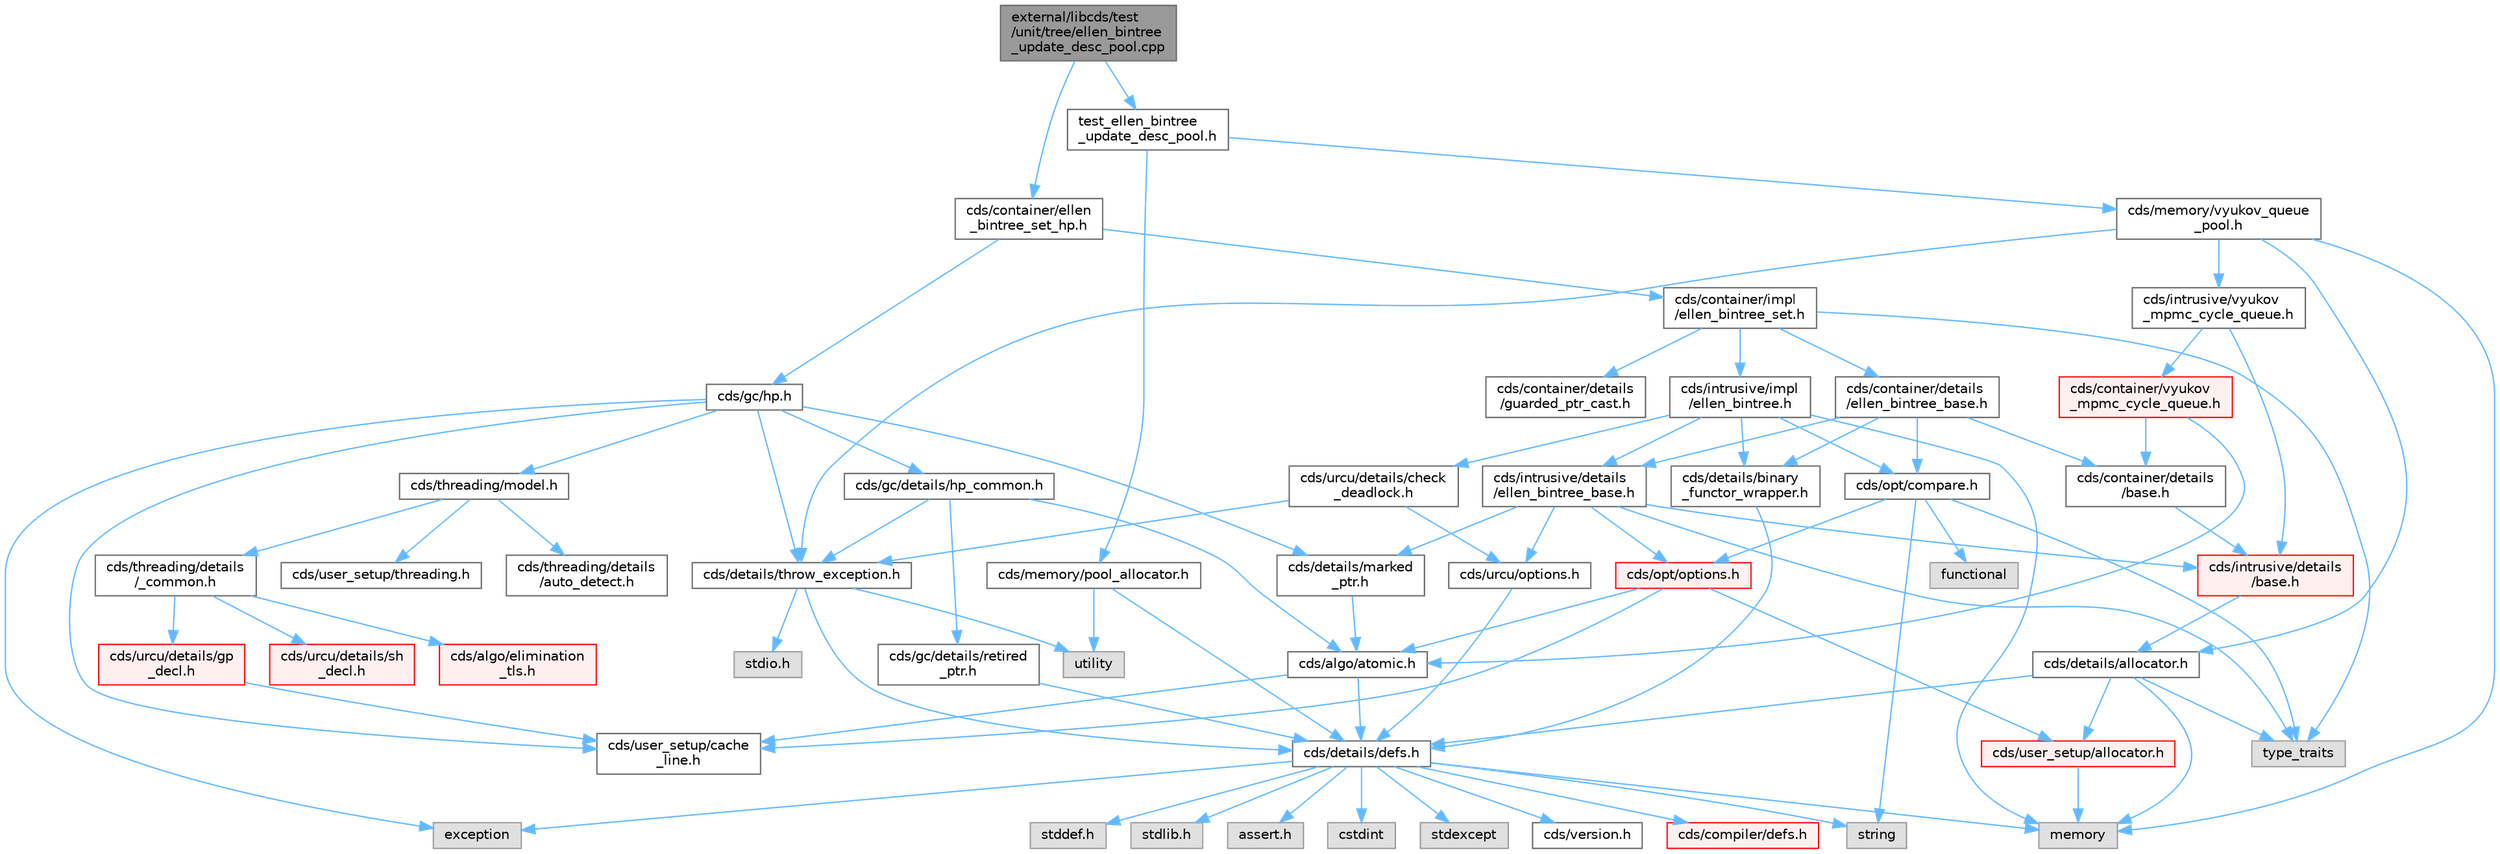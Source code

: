 digraph "external/libcds/test/unit/tree/ellen_bintree_update_desc_pool.cpp"
{
 // LATEX_PDF_SIZE
  bgcolor="transparent";
  edge [fontname=Helvetica,fontsize=10,labelfontname=Helvetica,labelfontsize=10];
  node [fontname=Helvetica,fontsize=10,shape=box,height=0.2,width=0.4];
  Node1 [id="Node000001",label="external/libcds/test\l/unit/tree/ellen_bintree\l_update_desc_pool.cpp",height=0.2,width=0.4,color="gray40", fillcolor="grey60", style="filled", fontcolor="black",tooltip=" "];
  Node1 -> Node2 [id="edge86_Node000001_Node000002",color="steelblue1",style="solid",tooltip=" "];
  Node2 [id="Node000002",label="cds/container/ellen\l_bintree_set_hp.h",height=0.2,width=0.4,color="grey40", fillcolor="white", style="filled",URL="$ellen__bintree__set__hp_8h.html",tooltip=" "];
  Node2 -> Node3 [id="edge87_Node000002_Node000003",color="steelblue1",style="solid",tooltip=" "];
  Node3 [id="Node000003",label="cds/gc/hp.h",height=0.2,width=0.4,color="grey40", fillcolor="white", style="filled",URL="$hp_8h.html",tooltip=" "];
  Node3 -> Node4 [id="edge88_Node000003_Node000004",color="steelblue1",style="solid",tooltip=" "];
  Node4 [id="Node000004",label="exception",height=0.2,width=0.4,color="grey60", fillcolor="#E0E0E0", style="filled",tooltip=" "];
  Node3 -> Node5 [id="edge89_Node000003_Node000005",color="steelblue1",style="solid",tooltip=" "];
  Node5 [id="Node000005",label="cds/gc/details/hp_common.h",height=0.2,width=0.4,color="grey40", fillcolor="white", style="filled",URL="$hp__common_8h.html",tooltip=" "];
  Node5 -> Node6 [id="edge90_Node000005_Node000006",color="steelblue1",style="solid",tooltip=" "];
  Node6 [id="Node000006",label="cds/algo/atomic.h",height=0.2,width=0.4,color="grey40", fillcolor="white", style="filled",URL="$external_2libcds_2cds_2algo_2atomic_8h.html",tooltip=" "];
  Node6 -> Node7 [id="edge91_Node000006_Node000007",color="steelblue1",style="solid",tooltip=" "];
  Node7 [id="Node000007",label="cds/details/defs.h",height=0.2,width=0.4,color="grey40", fillcolor="white", style="filled",URL="$details_2defs_8h.html",tooltip=" "];
  Node7 -> Node8 [id="edge92_Node000007_Node000008",color="steelblue1",style="solid",tooltip=" "];
  Node8 [id="Node000008",label="stddef.h",height=0.2,width=0.4,color="grey60", fillcolor="#E0E0E0", style="filled",tooltip=" "];
  Node7 -> Node9 [id="edge93_Node000007_Node000009",color="steelblue1",style="solid",tooltip=" "];
  Node9 [id="Node000009",label="stdlib.h",height=0.2,width=0.4,color="grey60", fillcolor="#E0E0E0", style="filled",tooltip=" "];
  Node7 -> Node10 [id="edge94_Node000007_Node000010",color="steelblue1",style="solid",tooltip=" "];
  Node10 [id="Node000010",label="assert.h",height=0.2,width=0.4,color="grey60", fillcolor="#E0E0E0", style="filled",tooltip=" "];
  Node7 -> Node11 [id="edge95_Node000007_Node000011",color="steelblue1",style="solid",tooltip=" "];
  Node11 [id="Node000011",label="cstdint",height=0.2,width=0.4,color="grey60", fillcolor="#E0E0E0", style="filled",tooltip=" "];
  Node7 -> Node4 [id="edge96_Node000007_Node000004",color="steelblue1",style="solid",tooltip=" "];
  Node7 -> Node12 [id="edge97_Node000007_Node000012",color="steelblue1",style="solid",tooltip=" "];
  Node12 [id="Node000012",label="stdexcept",height=0.2,width=0.4,color="grey60", fillcolor="#E0E0E0", style="filled",tooltip=" "];
  Node7 -> Node13 [id="edge98_Node000007_Node000013",color="steelblue1",style="solid",tooltip=" "];
  Node13 [id="Node000013",label="string",height=0.2,width=0.4,color="grey60", fillcolor="#E0E0E0", style="filled",tooltip=" "];
  Node7 -> Node14 [id="edge99_Node000007_Node000014",color="steelblue1",style="solid",tooltip=" "];
  Node14 [id="Node000014",label="memory",height=0.2,width=0.4,color="grey60", fillcolor="#E0E0E0", style="filled",tooltip=" "];
  Node7 -> Node15 [id="edge100_Node000007_Node000015",color="steelblue1",style="solid",tooltip=" "];
  Node15 [id="Node000015",label="cds/version.h",height=0.2,width=0.4,color="grey40", fillcolor="white", style="filled",URL="$external_2libcds_2cds_2version_8h.html",tooltip=" "];
  Node7 -> Node16 [id="edge101_Node000007_Node000016",color="steelblue1",style="solid",tooltip=" "];
  Node16 [id="Node000016",label="cds/compiler/defs.h",height=0.2,width=0.4,color="red", fillcolor="#FFF0F0", style="filled",URL="$compiler_2defs_8h.html",tooltip=" "];
  Node6 -> Node19 [id="edge102_Node000006_Node000019",color="steelblue1",style="solid",tooltip=" "];
  Node19 [id="Node000019",label="cds/user_setup/cache\l_line.h",height=0.2,width=0.4,color="grey40", fillcolor="white", style="filled",URL="$cache__line_8h.html",tooltip="Cache-line size definition"];
  Node5 -> Node20 [id="edge103_Node000005_Node000020",color="steelblue1",style="solid",tooltip=" "];
  Node20 [id="Node000020",label="cds/gc/details/retired\l_ptr.h",height=0.2,width=0.4,color="grey40", fillcolor="white", style="filled",URL="$retired__ptr_8h.html",tooltip=" "];
  Node20 -> Node7 [id="edge104_Node000020_Node000007",color="steelblue1",style="solid",tooltip=" "];
  Node5 -> Node21 [id="edge105_Node000005_Node000021",color="steelblue1",style="solid",tooltip=" "];
  Node21 [id="Node000021",label="cds/details/throw_exception.h",height=0.2,width=0.4,color="grey40", fillcolor="white", style="filled",URL="$throw__exception_8h.html",tooltip=" "];
  Node21 -> Node7 [id="edge106_Node000021_Node000007",color="steelblue1",style="solid",tooltip=" "];
  Node21 -> Node22 [id="edge107_Node000021_Node000022",color="steelblue1",style="solid",tooltip=" "];
  Node22 [id="Node000022",label="stdio.h",height=0.2,width=0.4,color="grey60", fillcolor="#E0E0E0", style="filled",tooltip=" "];
  Node21 -> Node23 [id="edge108_Node000021_Node000023",color="steelblue1",style="solid",tooltip=" "];
  Node23 [id="Node000023",label="utility",height=0.2,width=0.4,color="grey60", fillcolor="#E0E0E0", style="filled",tooltip=" "];
  Node3 -> Node24 [id="edge109_Node000003_Node000024",color="steelblue1",style="solid",tooltip=" "];
  Node24 [id="Node000024",label="cds/threading/model.h",height=0.2,width=0.4,color="grey40", fillcolor="white", style="filled",URL="$model_8h.html",tooltip=" "];
  Node24 -> Node25 [id="edge110_Node000024_Node000025",color="steelblue1",style="solid",tooltip=" "];
  Node25 [id="Node000025",label="cds/threading/details\l/_common.h",height=0.2,width=0.4,color="grey40", fillcolor="white", style="filled",URL="$__common_8h.html",tooltip=" "];
  Node25 -> Node26 [id="edge111_Node000025_Node000026",color="steelblue1",style="solid",tooltip=" "];
  Node26 [id="Node000026",label="cds/urcu/details/gp\l_decl.h",height=0.2,width=0.4,color="red", fillcolor="#FFF0F0", style="filled",URL="$gp__decl_8h.html",tooltip=" "];
  Node26 -> Node19 [id="edge112_Node000026_Node000019",color="steelblue1",style="solid",tooltip=" "];
  Node25 -> Node47 [id="edge113_Node000025_Node000047",color="steelblue1",style="solid",tooltip=" "];
  Node47 [id="Node000047",label="cds/urcu/details/sh\l_decl.h",height=0.2,width=0.4,color="red", fillcolor="#FFF0F0", style="filled",URL="$sh__decl_8h.html",tooltip=" "];
  Node25 -> Node48 [id="edge114_Node000025_Node000048",color="steelblue1",style="solid",tooltip=" "];
  Node48 [id="Node000048",label="cds/algo/elimination\l_tls.h",height=0.2,width=0.4,color="red", fillcolor="#FFF0F0", style="filled",URL="$elimination__tls_8h.html",tooltip=" "];
  Node24 -> Node50 [id="edge115_Node000024_Node000050",color="steelblue1",style="solid",tooltip=" "];
  Node50 [id="Node000050",label="cds/user_setup/threading.h",height=0.2,width=0.4,color="grey40", fillcolor="white", style="filled",URL="$external_2libcds_2cds_2user__setup_2threading_8h.html",tooltip=" "];
  Node24 -> Node51 [id="edge116_Node000024_Node000051",color="steelblue1",style="solid",tooltip=" "];
  Node51 [id="Node000051",label="cds/threading/details\l/auto_detect.h",height=0.2,width=0.4,color="grey40", fillcolor="white", style="filled",URL="$auto__detect_8h.html",tooltip=" "];
  Node3 -> Node21 [id="edge117_Node000003_Node000021",color="steelblue1",style="solid",tooltip=" "];
  Node3 -> Node46 [id="edge118_Node000003_Node000046",color="steelblue1",style="solid",tooltip=" "];
  Node46 [id="Node000046",label="cds/details/marked\l_ptr.h",height=0.2,width=0.4,color="grey40", fillcolor="white", style="filled",URL="$marked__ptr_8h.html",tooltip=" "];
  Node46 -> Node6 [id="edge119_Node000046_Node000006",color="steelblue1",style="solid",tooltip=" "];
  Node3 -> Node19 [id="edge120_Node000003_Node000019",color="steelblue1",style="solid",tooltip=" "];
  Node2 -> Node52 [id="edge121_Node000002_Node000052",color="steelblue1",style="solid",tooltip=" "];
  Node52 [id="Node000052",label="cds/container/impl\l/ellen_bintree_set.h",height=0.2,width=0.4,color="grey40", fillcolor="white", style="filled",URL="$ellen__bintree__set_8h.html",tooltip=" "];
  Node52 -> Node29 [id="edge122_Node000052_Node000029",color="steelblue1",style="solid",tooltip=" "];
  Node29 [id="Node000029",label="type_traits",height=0.2,width=0.4,color="grey60", fillcolor="#E0E0E0", style="filled",tooltip=" "];
  Node52 -> Node53 [id="edge123_Node000052_Node000053",color="steelblue1",style="solid",tooltip=" "];
  Node53 [id="Node000053",label="cds/container/details\l/ellen_bintree_base.h",height=0.2,width=0.4,color="grey40", fillcolor="white", style="filled",URL="$container_2details_2ellen__bintree__base_8h.html",tooltip=" "];
  Node53 -> Node54 [id="edge124_Node000053_Node000054",color="steelblue1",style="solid",tooltip=" "];
  Node54 [id="Node000054",label="cds/intrusive/details\l/ellen_bintree_base.h",height=0.2,width=0.4,color="grey40", fillcolor="white", style="filled",URL="$intrusive_2details_2ellen__bintree__base_8h.html",tooltip=" "];
  Node54 -> Node29 [id="edge125_Node000054_Node000029",color="steelblue1",style="solid",tooltip=" "];
  Node54 -> Node55 [id="edge126_Node000054_Node000055",color="steelblue1",style="solid",tooltip=" "];
  Node55 [id="Node000055",label="cds/intrusive/details\l/base.h",height=0.2,width=0.4,color="red", fillcolor="#FFF0F0", style="filled",URL="$external_2libcds_2cds_2intrusive_2details_2base_8h.html",tooltip=" "];
  Node55 -> Node28 [id="edge127_Node000055_Node000028",color="steelblue1",style="solid",tooltip=" "];
  Node28 [id="Node000028",label="cds/details/allocator.h",height=0.2,width=0.4,color="grey40", fillcolor="white", style="filled",URL="$external_2libcds_2cds_2details_2allocator_8h.html",tooltip=" "];
  Node28 -> Node29 [id="edge128_Node000028_Node000029",color="steelblue1",style="solid",tooltip=" "];
  Node28 -> Node14 [id="edge129_Node000028_Node000014",color="steelblue1",style="solid",tooltip=" "];
  Node28 -> Node7 [id="edge130_Node000028_Node000007",color="steelblue1",style="solid",tooltip=" "];
  Node28 -> Node30 [id="edge131_Node000028_Node000030",color="steelblue1",style="solid",tooltip=" "];
  Node30 [id="Node000030",label="cds/user_setup/allocator.h",height=0.2,width=0.4,color="red", fillcolor="#FFF0F0", style="filled",URL="$external_2libcds_2cds_2user__setup_2allocator_8h.html",tooltip="Default implementation of allocator classes."];
  Node30 -> Node14 [id="edge132_Node000030_Node000014",color="steelblue1",style="solid",tooltip=" "];
  Node54 -> Node58 [id="edge133_Node000054_Node000058",color="steelblue1",style="solid",tooltip=" "];
  Node58 [id="Node000058",label="cds/opt/options.h",height=0.2,width=0.4,color="red", fillcolor="#FFF0F0", style="filled",URL="$opt_2options_8h.html",tooltip=" "];
  Node58 -> Node30 [id="edge134_Node000058_Node000030",color="steelblue1",style="solid",tooltip=" "];
  Node58 -> Node19 [id="edge135_Node000058_Node000019",color="steelblue1",style="solid",tooltip=" "];
  Node58 -> Node6 [id="edge136_Node000058_Node000006",color="steelblue1",style="solid",tooltip=" "];
  Node54 -> Node64 [id="edge137_Node000054_Node000064",color="steelblue1",style="solid",tooltip=" "];
  Node64 [id="Node000064",label="cds/urcu/options.h",height=0.2,width=0.4,color="grey40", fillcolor="white", style="filled",URL="$urcu_2options_8h.html",tooltip=" "];
  Node64 -> Node7 [id="edge138_Node000064_Node000007",color="steelblue1",style="solid",tooltip=" "];
  Node54 -> Node46 [id="edge139_Node000054_Node000046",color="steelblue1",style="solid",tooltip=" "];
  Node53 -> Node65 [id="edge140_Node000053_Node000065",color="steelblue1",style="solid",tooltip=" "];
  Node65 [id="Node000065",label="cds/container/details\l/base.h",height=0.2,width=0.4,color="grey40", fillcolor="white", style="filled",URL="$external_2libcds_2cds_2container_2details_2base_8h.html",tooltip=" "];
  Node65 -> Node55 [id="edge141_Node000065_Node000055",color="steelblue1",style="solid",tooltip=" "];
  Node53 -> Node66 [id="edge142_Node000053_Node000066",color="steelblue1",style="solid",tooltip=" "];
  Node66 [id="Node000066",label="cds/opt/compare.h",height=0.2,width=0.4,color="grey40", fillcolor="white", style="filled",URL="$external_2libcds_2cds_2opt_2compare_8h.html",tooltip=" "];
  Node66 -> Node29 [id="edge143_Node000066_Node000029",color="steelblue1",style="solid",tooltip=" "];
  Node66 -> Node67 [id="edge144_Node000066_Node000067",color="steelblue1",style="solid",tooltip=" "];
  Node67 [id="Node000067",label="functional",height=0.2,width=0.4,color="grey60", fillcolor="#E0E0E0", style="filled",tooltip=" "];
  Node66 -> Node13 [id="edge145_Node000066_Node000013",color="steelblue1",style="solid",tooltip=" "];
  Node66 -> Node58 [id="edge146_Node000066_Node000058",color="steelblue1",style="solid",tooltip=" "];
  Node53 -> Node68 [id="edge147_Node000053_Node000068",color="steelblue1",style="solid",tooltip=" "];
  Node68 [id="Node000068",label="cds/details/binary\l_functor_wrapper.h",height=0.2,width=0.4,color="grey40", fillcolor="white", style="filled",URL="$binary__functor__wrapper_8h.html",tooltip=" "];
  Node68 -> Node7 [id="edge148_Node000068_Node000007",color="steelblue1",style="solid",tooltip=" "];
  Node52 -> Node69 [id="edge149_Node000052_Node000069",color="steelblue1",style="solid",tooltip=" "];
  Node69 [id="Node000069",label="cds/intrusive/impl\l/ellen_bintree.h",height=0.2,width=0.4,color="grey40", fillcolor="white", style="filled",URL="$ellen__bintree_8h.html",tooltip=" "];
  Node69 -> Node14 [id="edge150_Node000069_Node000014",color="steelblue1",style="solid",tooltip=" "];
  Node69 -> Node54 [id="edge151_Node000069_Node000054",color="steelblue1",style="solid",tooltip=" "];
  Node69 -> Node66 [id="edge152_Node000069_Node000066",color="steelblue1",style="solid",tooltip=" "];
  Node69 -> Node68 [id="edge153_Node000069_Node000068",color="steelblue1",style="solid",tooltip=" "];
  Node69 -> Node70 [id="edge154_Node000069_Node000070",color="steelblue1",style="solid",tooltip=" "];
  Node70 [id="Node000070",label="cds/urcu/details/check\l_deadlock.h",height=0.2,width=0.4,color="grey40", fillcolor="white", style="filled",URL="$check__deadlock_8h.html",tooltip=" "];
  Node70 -> Node64 [id="edge155_Node000070_Node000064",color="steelblue1",style="solid",tooltip=" "];
  Node70 -> Node21 [id="edge156_Node000070_Node000021",color="steelblue1",style="solid",tooltip=" "];
  Node52 -> Node71 [id="edge157_Node000052_Node000071",color="steelblue1",style="solid",tooltip=" "];
  Node71 [id="Node000071",label="cds/container/details\l/guarded_ptr_cast.h",height=0.2,width=0.4,color="grey40", fillcolor="white", style="filled",URL="$guarded__ptr__cast_8h.html",tooltip=" "];
  Node1 -> Node72 [id="edge158_Node000001_Node000072",color="steelblue1",style="solid",tooltip=" "];
  Node72 [id="Node000072",label="test_ellen_bintree\l_update_desc_pool.h",height=0.2,width=0.4,color="grey40", fillcolor="white", style="filled",URL="$test__ellen__bintree__update__desc__pool_8h.html",tooltip=" "];
  Node72 -> Node73 [id="edge159_Node000072_Node000073",color="steelblue1",style="solid",tooltip=" "];
  Node73 [id="Node000073",label="cds/memory/vyukov_queue\l_pool.h",height=0.2,width=0.4,color="grey40", fillcolor="white", style="filled",URL="$vyukov__queue__pool_8h.html",tooltip=" "];
  Node73 -> Node28 [id="edge160_Node000073_Node000028",color="steelblue1",style="solid",tooltip=" "];
  Node73 -> Node74 [id="edge161_Node000073_Node000074",color="steelblue1",style="solid",tooltip=" "];
  Node74 [id="Node000074",label="cds/intrusive/vyukov\l_mpmc_cycle_queue.h",height=0.2,width=0.4,color="grey40", fillcolor="white", style="filled",URL="$intrusive_2vyukov__mpmc__cycle__queue_8h.html",tooltip=" "];
  Node74 -> Node55 [id="edge162_Node000074_Node000055",color="steelblue1",style="solid",tooltip=" "];
  Node74 -> Node75 [id="edge163_Node000074_Node000075",color="steelblue1",style="solid",tooltip=" "];
  Node75 [id="Node000075",label="cds/container/vyukov\l_mpmc_cycle_queue.h",height=0.2,width=0.4,color="red", fillcolor="#FFF0F0", style="filled",URL="$container_2vyukov__mpmc__cycle__queue_8h.html",tooltip=" "];
  Node75 -> Node65 [id="edge164_Node000075_Node000065",color="steelblue1",style="solid",tooltip=" "];
  Node75 -> Node6 [id="edge165_Node000075_Node000006",color="steelblue1",style="solid",tooltip=" "];
  Node73 -> Node21 [id="edge166_Node000073_Node000021",color="steelblue1",style="solid",tooltip=" "];
  Node73 -> Node14 [id="edge167_Node000073_Node000014",color="steelblue1",style="solid",tooltip=" "];
  Node72 -> Node80 [id="edge168_Node000072_Node000080",color="steelblue1",style="solid",tooltip=" "];
  Node80 [id="Node000080",label="cds/memory/pool_allocator.h",height=0.2,width=0.4,color="grey40", fillcolor="white", style="filled",URL="$pool__allocator_8h.html",tooltip=" "];
  Node80 -> Node7 [id="edge169_Node000080_Node000007",color="steelblue1",style="solid",tooltip=" "];
  Node80 -> Node23 [id="edge170_Node000080_Node000023",color="steelblue1",style="solid",tooltip=" "];
}
